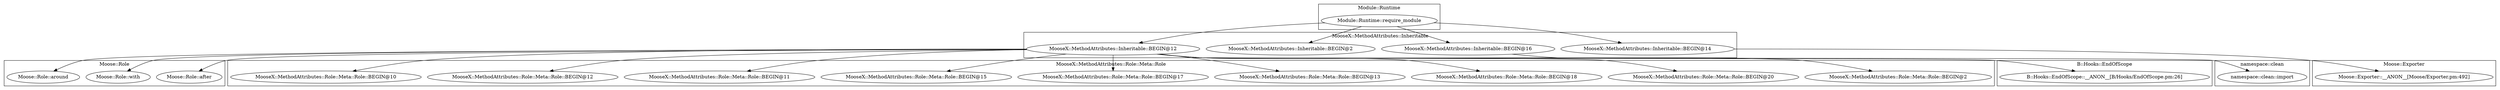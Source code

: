 digraph {
graph [overlap=false]
subgraph cluster_namespace_clean {
	label="namespace::clean";
	"namespace::clean::import";
}
subgraph cluster_Moose_Role {
	label="Moose::Role";
	"Moose::Role::after";
	"Moose::Role::with";
	"Moose::Role::around";
}
subgraph cluster_Module_Runtime {
	label="Module::Runtime";
	"Module::Runtime::require_module";
}
subgraph cluster_MooseX_MethodAttributes_Role_Meta_Role {
	label="MooseX::MethodAttributes::Role::Meta::Role";
	"MooseX::MethodAttributes::Role::Meta::Role::BEGIN@2";
	"MooseX::MethodAttributes::Role::Meta::Role::BEGIN@20";
	"MooseX::MethodAttributes::Role::Meta::Role::BEGIN@18";
	"MooseX::MethodAttributes::Role::Meta::Role::BEGIN@13";
	"MooseX::MethodAttributes::Role::Meta::Role::BEGIN@17";
	"MooseX::MethodAttributes::Role::Meta::Role::BEGIN@15";
	"MooseX::MethodAttributes::Role::Meta::Role::BEGIN@11";
	"MooseX::MethodAttributes::Role::Meta::Role::BEGIN@12";
	"MooseX::MethodAttributes::Role::Meta::Role::BEGIN@10";
}
subgraph cluster_MooseX_MethodAttributes_Inheritable {
	label="MooseX::MethodAttributes::Inheritable";
	"MooseX::MethodAttributes::Inheritable::BEGIN@12";
	"MooseX::MethodAttributes::Inheritable::BEGIN@16";
	"MooseX::MethodAttributes::Inheritable::BEGIN@2";
	"MooseX::MethodAttributes::Inheritable::BEGIN@14";
}
subgraph cluster_Moose_Exporter {
	label="Moose::Exporter";
	"Moose::Exporter::__ANON__[Moose/Exporter.pm:492]";
}
subgraph cluster_B_Hooks_EndOfScope {
	label="B::Hooks::EndOfScope";
	"B::Hooks::EndOfScope::__ANON__[B/Hooks/EndOfScope.pm:26]";
}
"MooseX::MethodAttributes::Inheritable::BEGIN@12" -> "MooseX::MethodAttributes::Role::Meta::Role::BEGIN@18";
"MooseX::MethodAttributes::Inheritable::BEGIN@12" -> "MooseX::MethodAttributes::Role::Meta::Role::BEGIN@11";
"MooseX::MethodAttributes::Inheritable::BEGIN@16" -> "namespace::clean::import";
"MooseX::MethodAttributes::Inheritable::BEGIN@12" -> "B::Hooks::EndOfScope::__ANON__[B/Hooks/EndOfScope.pm:26]";
"MooseX::MethodAttributes::Inheritable::BEGIN@14" -> "Moose::Exporter::__ANON__[Moose/Exporter.pm:492]";
"MooseX::MethodAttributes::Inheritable::BEGIN@12" -> "MooseX::MethodAttributes::Role::Meta::Role::BEGIN@17";
"MooseX::MethodAttributes::Inheritable::BEGIN@12" -> "Moose::Role::after";
"MooseX::MethodAttributes::Inheritable::BEGIN@12" -> "Moose::Role::around";
"Module::Runtime::require_module" -> "MooseX::MethodAttributes::Inheritable::BEGIN@12";
"MooseX::MethodAttributes::Inheritable::BEGIN@12" -> "MooseX::MethodAttributes::Role::Meta::Role::BEGIN@10";
"MooseX::MethodAttributes::Inheritable::BEGIN@12" -> "MooseX::MethodAttributes::Role::Meta::Role::BEGIN@12";
"Module::Runtime::require_module" -> "MooseX::MethodAttributes::Inheritable::BEGIN@16";
"MooseX::MethodAttributes::Inheritable::BEGIN@12" -> "MooseX::MethodAttributes::Role::Meta::Role::BEGIN@13";
"Module::Runtime::require_module" -> "MooseX::MethodAttributes::Inheritable::BEGIN@2";
"MooseX::MethodAttributes::Inheritable::BEGIN@12" -> "MooseX::MethodAttributes::Role::Meta::Role::BEGIN@20";
"MooseX::MethodAttributes::Inheritable::BEGIN@12" -> "Moose::Role::with";
"Module::Runtime::require_module" -> "MooseX::MethodAttributes::Inheritable::BEGIN@14";
"MooseX::MethodAttributes::Inheritable::BEGIN@12" -> "MooseX::MethodAttributes::Role::Meta::Role::BEGIN@2";
"MooseX::MethodAttributes::Inheritable::BEGIN@12" -> "MooseX::MethodAttributes::Role::Meta::Role::BEGIN@15";
}
